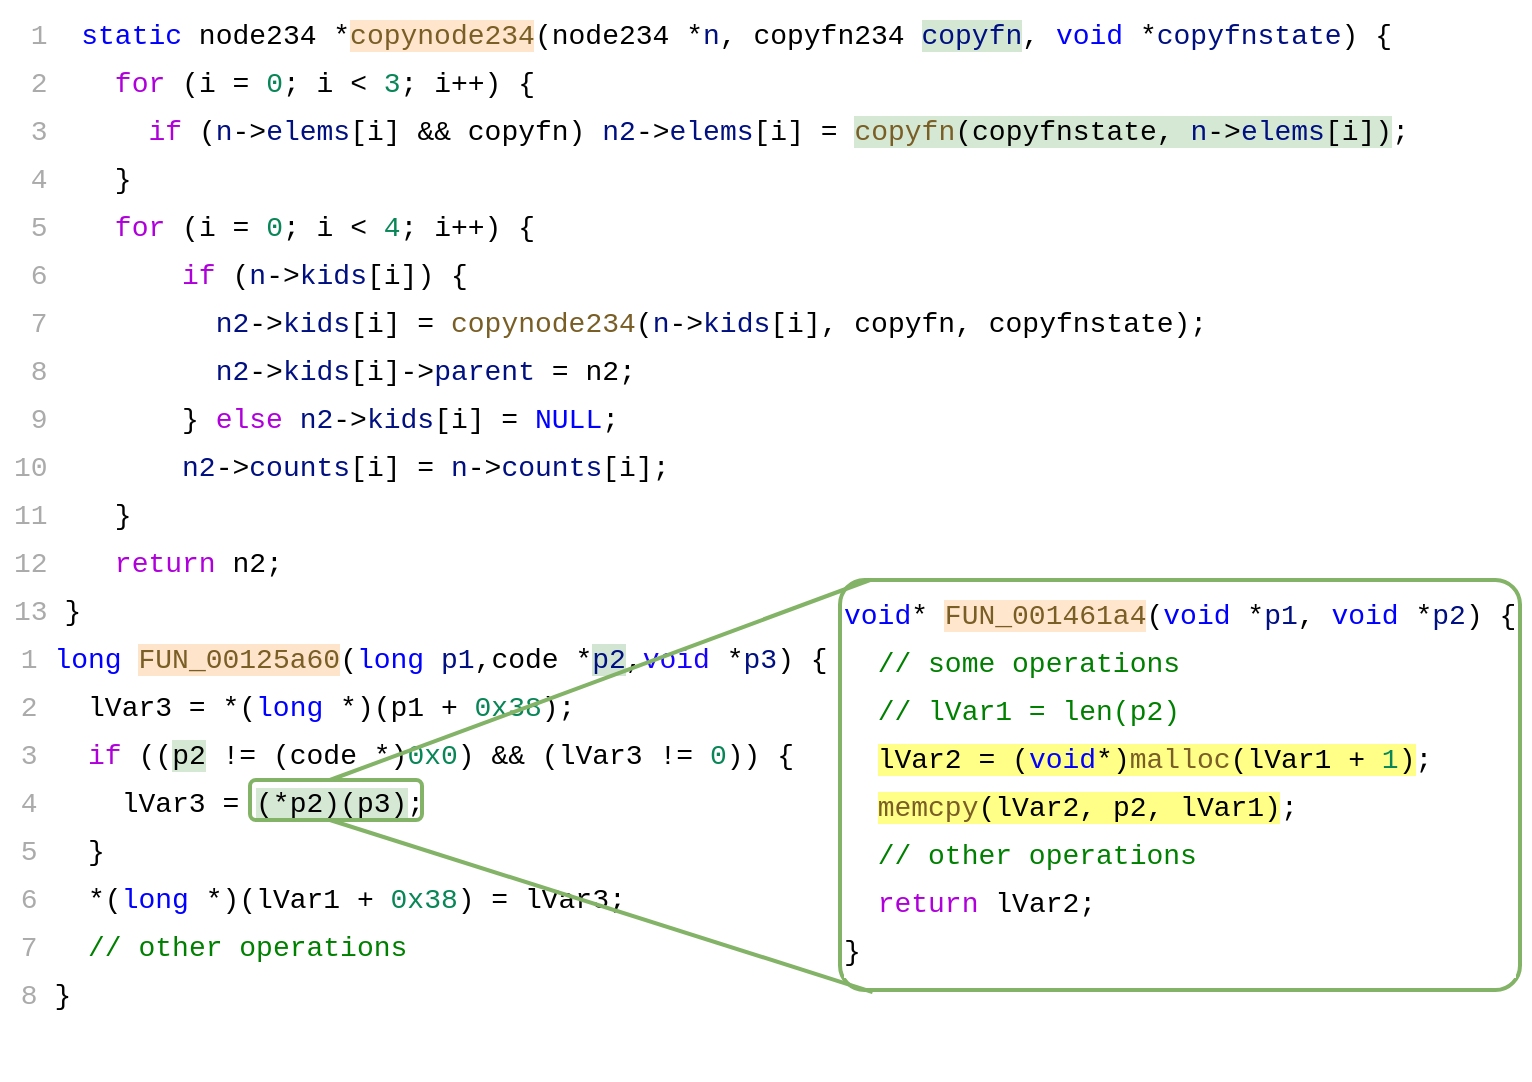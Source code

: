 <mxfile version="25.0.2">
  <diagram name="第 1 页" id="-WqR5mdXhXt3wMQ83Vlv">
    <mxGraphModel dx="1863" dy="606" grid="1" gridSize="10" guides="1" tooltips="1" connect="1" arrows="1" fold="1" page="1" pageScale="1" pageWidth="827" pageHeight="1169" math="0" shadow="0">
      <root>
        <mxCell id="0" />
        <mxCell id="1" parent="0" />
        <mxCell id="jeCvMuqjyL03XiaNAi_c-3" value="&lt;div style=&quot;&quot;&gt;&lt;pre style=&quot;&quot;&gt;&lt;div style=&quot;font-family: &amp;quot;JetBrainsMono Nerd Font&amp;quot;, Consolas, &amp;quot;Courier New&amp;quot;, monospace; line-height: 23px;&quot;&gt;&lt;div style=&quot;&quot;&gt;&lt;font style=&quot;font-size: 14px;&quot;&gt;&lt;span style=&quot;color: rgb(0, 0, 255); background-color: rgb(255, 255, 255);&quot;&gt; &lt;/span&gt;&lt;span style=&quot;background-color: rgb(255, 255, 255);&quot;&gt;&lt;font color=&quot;#ababab&quot;&gt;1&lt;/font&gt;&lt;/span&gt;&lt;span style=&quot;color: rgb(0, 0, 255); background-color: rgb(255, 255, 255);&quot;&gt; long&lt;/span&gt;&lt;span style=&quot;color: rgb(0, 0, 0); background-color: rgb(255, 255, 255);&quot;&gt; &lt;/span&gt;&lt;span style=&quot;color: rgb(121, 94, 38); background-color: rgb(253, 228, 202);&quot;&gt;FUN_00125a60&lt;/span&gt;&lt;span style=&quot;color: rgb(0, 0, 0); background-color: rgb(255, 255, 255);&quot;&gt;(&lt;/span&gt;&lt;span style=&quot;color: rgb(0, 0, 255); background-color: rgb(255, 255, 255);&quot;&gt;long&lt;/span&gt;&lt;span style=&quot;color: rgb(0, 0, 0); background-color: rgb(255, 255, 255);&quot;&gt; &lt;/span&gt;&lt;span style=&quot;color: rgb(0, 16, 128); background-color: rgb(255, 255, 255);&quot;&gt;p1&lt;/span&gt;&lt;span style=&quot;color: rgb(0, 0, 0); background-color: rgb(255, 255, 255);&quot;&gt;,code *&lt;/span&gt;&lt;span style=&quot;color: rgb(0, 16, 128); background-color: rgb(210, 229, 210);&quot;&gt;p2&lt;/span&gt;&lt;span style=&quot;background-color: rgb(255, 255, 255);&quot;&gt;,&lt;font color=&quot;#1800ff&quot;&gt;void&lt;/font&gt; *&lt;/span&gt;&lt;span style=&quot;color: rgb(0, 16, 128); background-color: rgb(255, 255, 255);&quot;&gt;p3&lt;/span&gt;&lt;span style=&quot;color: rgb(0, 0, 0); background-color: rgb(255, 255, 255);&quot;&gt;) &lt;/span&gt;&lt;/font&gt;&lt;span style=&quot;color: rgb(0, 0, 0); font-size: 14px; background-color: rgb(255, 255, 255); white-space: normal;&quot;&gt;{&lt;/span&gt;&lt;/div&gt;&lt;div style=&quot;background-color: rgb(255, 255, 255);&quot;&gt;&lt;font style=&quot;font-size: 14px;&quot;&gt; &lt;font color=&quot;#ababab&quot;&gt;2&lt;/font&gt; &amp;nbsp; lVar3 = *(&lt;span style=&quot;color: rgb(0, 0, 255);&quot;&gt;long&lt;/span&gt; *)(p1 + &lt;span style=&quot;color: rgb(9, 134, 88);&quot;&gt;0x38&lt;/span&gt;);&lt;/font&gt;&lt;/div&gt;&lt;div style=&quot;&quot;&gt;&lt;font style=&quot;font-size: 14px;&quot;&gt;&lt;span style=&quot;background-color: rgb(255, 255, 255);&quot;&gt; &lt;font color=&quot;#ababab&quot;&gt;3&lt;/font&gt; &amp;nbsp; &lt;/span&gt;&lt;span style=&quot;color: rgb(175, 0, 219); background-color: rgb(255, 255, 255);&quot;&gt;if&lt;/span&gt;&lt;span style=&quot;color: rgb(0, 0, 0); background-color: rgb(255, 255, 255);&quot;&gt; ((&lt;/span&gt;&lt;span style=&quot;color: rgb(0, 0, 0); background-color: rgb(213, 232, 212);&quot;&gt;p2&lt;/span&gt;&lt;span style=&quot;color: rgb(0, 0, 0); background-color: rgb(255, 255, 255);&quot;&gt; != (code *)&lt;/span&gt;&lt;span style=&quot;color: rgb(9, 134, 88); background-color: rgb(255, 255, 255);&quot;&gt;0x0&lt;/span&gt;&lt;span style=&quot;color: rgb(0, 0, 0); background-color: rgb(255, 255, 255);&quot;&gt;) &amp;amp;&amp;amp; (lVar3 != &lt;/span&gt;&lt;span style=&quot;color: rgb(9, 134, 88); background-color: rgb(255, 255, 255);&quot;&gt;0&lt;/span&gt;&lt;span style=&quot;color: rgb(0, 0, 0); background-color: rgb(255, 255, 255);&quot;&gt;)) {&lt;/span&gt;&lt;/font&gt;&lt;/div&gt;&lt;div style=&quot;&quot;&gt;&lt;font style=&quot;font-size: 14px;&quot;&gt;&lt;span style=&quot;background-color: rgb(255, 255, 255);&quot;&gt; &lt;font color=&quot;#ababab&quot;&gt;4&lt;/font&gt; &amp;nbsp; &amp;nbsp; lVar3 = &lt;/span&gt;&lt;span style=&quot;color: rgb(0, 0, 0); background-color: rgb(213, 232, 212);&quot;&gt;(*p2)(p3)&lt;/span&gt;&lt;span style=&quot;color: rgb(0, 0, 0); background-color: rgb(255, 255, 255);&quot;&gt;;&lt;/span&gt;&lt;/font&gt;&lt;/div&gt;&lt;div style=&quot;background-color: rgb(255, 255, 255);&quot;&gt;&lt;font style=&quot;font-size: 14px;&quot;&gt; &lt;font color=&quot;#ababab&quot;&gt;5&lt;/font&gt; &amp;nbsp; }&lt;/font&gt;&lt;/div&gt;&lt;div style=&quot;background-color: rgb(255, 255, 255);&quot;&gt;&lt;font style=&quot;font-size: 14px;&quot;&gt; &lt;font color=&quot;#ababab&quot;&gt;6&lt;/font&gt; &amp;nbsp; *(&lt;span style=&quot;color: rgb(0, 0, 255);&quot;&gt;long&lt;/span&gt; *)(lVar1 + &lt;span style=&quot;color: rgb(9, 134, 88);&quot;&gt;0x38&lt;/span&gt;) = lVar3;&lt;/font&gt;&lt;/div&gt;&lt;div style=&quot;background-color: rgb(255, 255, 255);&quot;&gt;&lt;font style=&quot;font-size: 14px;&quot;&gt; &lt;font color=&quot;#ababab&quot;&gt;7&lt;/font&gt; &amp;nbsp; &lt;span style=&quot;color: rgb(0, 128, 0);&quot;&gt;// other operations&lt;/span&gt;&lt;/font&gt;&lt;/div&gt;&lt;div style=&quot;background-color: rgb(255, 255, 255);&quot;&gt;&lt;font style=&quot;font-size: 14px;&quot;&gt; &lt;font color=&quot;#ababab&quot;&gt;8&lt;/font&gt; }&lt;/font&gt;&lt;/div&gt;&lt;/div&gt;&lt;/pre&gt;&lt;/div&gt;" style="text;whiteSpace=wrap;html=1;" parent="1" vertex="1">
          <mxGeometry x="-65" y="310" width="420" height="240" as="geometry" />
        </mxCell>
        <mxCell id="FuwG5ZofGTA1zSVKPw92-1" value="&lt;div style=&quot;font-family: &amp;quot;JetBrainsMono Nerd Font&amp;quot;, Consolas, &amp;quot;Courier New&amp;quot;, monospace; font-weight: normal; line-height: 23px; white-space: pre;&quot;&gt;&lt;div style=&quot;&quot;&gt;&lt;font style=&quot;font-size: 14px;&quot;&gt;&lt;span style=&quot;color: rgb(0, 0, 255); background-color: rgb(255, 255, 255);&quot;&gt; &lt;/span&gt;&lt;span style=&quot;background-color: rgb(255, 255, 255);&quot;&gt;&lt;font color=&quot;#ababab&quot;&gt;1&lt;/font&gt;&lt;/span&gt;&lt;span style=&quot;color: rgb(0, 0, 255); background-color: rgb(255, 255, 255);&quot;&gt;  static&lt;/span&gt;&lt;span style=&quot;color: rgb(0, 0, 0); background-color: rgb(255, 255, 255);&quot;&gt; node234 *&lt;/span&gt;&lt;span style=&quot;color: rgb(121, 94, 38); background-color: rgb(254, 229, 203);&quot;&gt;copynode234&lt;/span&gt;&lt;span style=&quot;color: rgb(0, 0, 0); background-color: rgb(255, 255, 255);&quot;&gt;(node234 *&lt;/span&gt;&lt;span style=&quot;color: rgb(0, 16, 128); background-color: rgb(255, 255, 255);&quot;&gt;n&lt;/span&gt;&lt;span style=&quot;color: rgb(0, 0, 0); background-color: rgb(255, 255, 255);&quot;&gt;, copyfn234 &lt;/span&gt;&lt;span style=&quot;color: rgb(0, 16, 128); background-color: rgb(212, 231, 211);&quot;&gt;copyfn&lt;/span&gt;&lt;span style=&quot;color: rgb(0, 0, 0); background-color: rgb(255, 255, 255);&quot;&gt;, &lt;/span&gt;&lt;span style=&quot;color: rgb(0, 0, 255); background-color: rgb(255, 255, 255);&quot;&gt;void&lt;/span&gt;&lt;span style=&quot;color: rgb(0, 0, 0); background-color: rgb(255, 255, 255);&quot;&gt; *&lt;/span&gt;&lt;span style=&quot;color: rgb(0, 16, 128); background-color: rgb(255, 255, 255);&quot;&gt;copyfnstate&lt;/span&gt;&lt;span style=&quot;color: rgb(0, 0, 0); background-color: rgb(255, 255, 255);&quot;&gt;) {&lt;/span&gt;&lt;/font&gt;&lt;/div&gt;&lt;div style=&quot;background-color: rgb(255, 255, 255);&quot;&gt;&lt;font style=&quot;font-size: 14px;&quot;&gt;&lt;span style=&quot;color: rgb(0, 0, 0);&quot;&gt;&amp;nbsp;&lt;/span&gt;&lt;font color=&quot;#ababab&quot;&gt;2&lt;/font&gt;&lt;span style=&quot;color: rgb(0, 0, 0);&quot;&gt;  &amp;nbsp; &lt;/span&gt;&lt;span style=&quot;color: rgb(175, 0, 219);&quot;&gt;for&lt;/span&gt;&lt;span style=&quot;color: rgb(0, 0, 0);&quot;&gt; (i = &lt;/span&gt;&lt;span style=&quot;color: rgb(9, 134, 88);&quot;&gt;0&lt;/span&gt;&lt;span style=&quot;color: rgb(0, 0, 0);&quot;&gt;; i &amp;lt; &lt;/span&gt;&lt;span style=&quot;color: rgb(9, 134, 88);&quot;&gt;3&lt;/span&gt;&lt;span style=&quot;color: rgb(0, 0, 0);&quot;&gt;; i++) {&lt;/span&gt;&lt;/font&gt;&lt;/div&gt;&lt;div style=&quot;&quot;&gt;&lt;font style=&quot;font-size: 14px;&quot;&gt;&lt;span style=&quot;color: rgb(0, 0, 0); background-color: rgb(255, 255, 255);&quot;&gt;&amp;nbsp;&lt;/span&gt;&lt;span style=&quot;background-color: rgb(255, 255, 255);&quot;&gt;&lt;font color=&quot;#ababab&quot;&gt;3&lt;/font&gt;&lt;/span&gt;&lt;span style=&quot;color: rgb(0, 0, 0); background-color: rgb(255, 255, 255);&quot;&gt;  &amp;nbsp; &amp;nbsp; &lt;/span&gt;&lt;span style=&quot;color: rgb(175, 0, 219); background-color: rgb(255, 255, 255);&quot;&gt;if&lt;/span&gt;&lt;span style=&quot;color: rgb(0, 0, 0); background-color: rgb(255, 255, 255);&quot;&gt; (&lt;/span&gt;&lt;span style=&quot;color: rgb(0, 16, 128); background-color: rgb(255, 255, 255);&quot;&gt;n&lt;/span&gt;&lt;span style=&quot;color: rgb(0, 0, 0); background-color: rgb(255, 255, 255);&quot;&gt;-&amp;gt;&lt;/span&gt;&lt;span style=&quot;color: rgb(0, 16, 128); background-color: rgb(255, 255, 255);&quot;&gt;elems&lt;/span&gt;&lt;span style=&quot;color: rgb(0, 0, 0); background-color: rgb(255, 255, 255);&quot;&gt;[i] &amp;amp;&amp;amp; copyfn) &lt;/span&gt;&lt;span style=&quot;color: rgb(0, 16, 128); background-color: rgb(255, 255, 255);&quot;&gt;n2&lt;/span&gt;&lt;span style=&quot;color: rgb(0, 0, 0); background-color: rgb(255, 255, 255);&quot;&gt;-&amp;gt;&lt;/span&gt;&lt;span style=&quot;color: rgb(0, 16, 128); background-color: rgb(255, 255, 255);&quot;&gt;elems&lt;/span&gt;&lt;span style=&quot;color: rgb(0, 0, 0); background-color: rgb(255, 255, 255);&quot;&gt;[i] = &lt;/span&gt;&lt;span style=&quot;color: rgb(0, 0, 0); background-color: rgb(213, 232, 212);&quot;&gt;&lt;span style=&quot;color: rgb(121, 94, 38);&quot;&gt;copyfn&lt;/span&gt;&lt;span style=&quot;color: rgb(0, 0, 0);&quot;&gt;(copyfnstate, &lt;/span&gt;&lt;span style=&quot;color: rgb(0, 16, 128);&quot;&gt;n&lt;/span&gt;&lt;span style=&quot;color: rgb(0, 0, 0);&quot;&gt;-&amp;gt;&lt;/span&gt;&lt;span style=&quot;color: rgb(0, 16, 128);&quot;&gt;elems&lt;/span&gt;&lt;/span&gt;&lt;span style=&quot;color: rgb(0, 0, 0);&quot;&gt;&lt;span style=&quot;background-color: rgb(213, 232, 212);&quot;&gt;[i])&lt;/span&gt;&lt;span style=&quot;background-color: rgb(255, 255, 255);&quot;&gt;;&lt;/span&gt;&lt;/span&gt;&lt;/font&gt;&lt;/div&gt;&lt;div style=&quot;background-color: rgb(255, 255, 255);&quot;&gt;&lt;font style=&quot;font-size: 14px;&quot;&gt;&amp;nbsp;&lt;font color=&quot;#ababab&quot;&gt;4&lt;/font&gt;  &amp;nbsp; }&lt;/font&gt;&lt;/div&gt;&lt;div style=&quot;background-color: rgb(255, 255, 255);&quot;&gt;&lt;font style=&quot;font-size: 14px;&quot;&gt;&lt;span style=&quot;color: rgb(0, 0, 0);&quot;&gt;&amp;nbsp;&lt;/span&gt;&lt;font color=&quot;#ababab&quot;&gt;5&lt;/font&gt;&lt;span style=&quot;color: rgb(0, 0, 0);&quot;&gt;  &amp;nbsp; &lt;/span&gt;&lt;span style=&quot;color: rgb(175, 0, 219);&quot;&gt;for&lt;/span&gt;&lt;span style=&quot;color: rgb(0, 0, 0);&quot;&gt; (i = &lt;/span&gt;&lt;span style=&quot;color: rgb(9, 134, 88);&quot;&gt;0&lt;/span&gt;&lt;span style=&quot;color: rgb(0, 0, 0);&quot;&gt;; i &amp;lt; &lt;/span&gt;&lt;span style=&quot;color: rgb(9, 134, 88);&quot;&gt;4&lt;/span&gt;&lt;span style=&quot;color: rgb(0, 0, 0);&quot;&gt;; i++) {&lt;/span&gt;&lt;/font&gt;&lt;/div&gt;&lt;div style=&quot;background-color: rgb(255, 255, 255);&quot;&gt;&lt;font style=&quot;font-size: 14px;&quot;&gt;&lt;span style=&quot;color: rgb(0, 0, 0);&quot;&gt;&amp;nbsp;&lt;/span&gt;&lt;font color=&quot;#ababab&quot;&gt;6&lt;/font&gt;&lt;span style=&quot;color: rgb(0, 0, 0);&quot;&gt;  &amp;nbsp; &amp;nbsp; &amp;nbsp; &lt;/span&gt;&lt;span style=&quot;color: rgb(175, 0, 219);&quot;&gt;if&lt;/span&gt;&lt;span style=&quot;color: rgb(0, 0, 0);&quot;&gt; (&lt;/span&gt;&lt;span style=&quot;color: rgb(0, 16, 128);&quot;&gt;n&lt;/span&gt;&lt;span style=&quot;color: rgb(0, 0, 0);&quot;&gt;-&amp;gt;&lt;/span&gt;&lt;span style=&quot;color: rgb(0, 16, 128);&quot;&gt;kids&lt;/span&gt;&lt;span style=&quot;color: rgb(0, 0, 0);&quot;&gt;[i]) {&lt;/span&gt;&lt;/font&gt;&lt;/div&gt;&lt;div style=&quot;background-color: rgb(255, 255, 255);&quot;&gt;&lt;font style=&quot;font-size: 14px;&quot;&gt;&lt;span style=&quot;color: rgb(0, 0, 0);&quot;&gt;&amp;nbsp;&lt;/span&gt;&lt;font color=&quot;#ababab&quot;&gt;7&lt;/font&gt;&lt;span style=&quot;color: rgb(0, 0, 0);&quot;&gt;  &amp;nbsp; &amp;nbsp; &amp;nbsp; &amp;nbsp; &lt;/span&gt;&lt;span style=&quot;color: rgb(0, 16, 128);&quot;&gt;n2&lt;/span&gt;&lt;span style=&quot;color: rgb(0, 0, 0);&quot;&gt;-&amp;gt;&lt;/span&gt;&lt;span style=&quot;color: rgb(0, 16, 128);&quot;&gt;kids&lt;/span&gt;&lt;span style=&quot;color: rgb(0, 0, 0);&quot;&gt;[i] = &lt;/span&gt;&lt;span style=&quot;color: rgb(121, 94, 38);&quot;&gt;copynode234&lt;/span&gt;&lt;span style=&quot;color: rgb(0, 0, 0);&quot;&gt;(&lt;/span&gt;&lt;span style=&quot;color: rgb(0, 16, 128);&quot;&gt;n&lt;/span&gt;&lt;span style=&quot;color: rgb(0, 0, 0);&quot;&gt;-&amp;gt;&lt;/span&gt;&lt;span style=&quot;color: rgb(0, 16, 128);&quot;&gt;kids&lt;/span&gt;&lt;span style=&quot;color: rgb(0, 0, 0);&quot;&gt;[i], copyfn, copyfnstate);&lt;/span&gt;&lt;/font&gt;&lt;/div&gt;&lt;div style=&quot;background-color: rgb(255, 255, 255);&quot;&gt;&lt;font style=&quot;font-size: 14px;&quot;&gt;&lt;span style=&quot;color: rgb(0, 0, 0);&quot;&gt;&amp;nbsp;&lt;/span&gt;&lt;font color=&quot;#ababab&quot;&gt;8&lt;/font&gt;&lt;span style=&quot;color: rgb(0, 0, 0);&quot;&gt;  &amp;nbsp; &amp;nbsp; &amp;nbsp; &amp;nbsp; &lt;/span&gt;&lt;span style=&quot;color: rgb(0, 16, 128);&quot;&gt;n2&lt;/span&gt;&lt;span style=&quot;color: rgb(0, 0, 0);&quot;&gt;-&amp;gt;&lt;/span&gt;&lt;span style=&quot;color: rgb(0, 16, 128);&quot;&gt;kids&lt;/span&gt;&lt;span style=&quot;color: rgb(0, 0, 0);&quot;&gt;[i]-&amp;gt;&lt;/span&gt;&lt;span style=&quot;color: rgb(0, 16, 128);&quot;&gt;parent&lt;/span&gt;&lt;span style=&quot;color: rgb(0, 0, 0);&quot;&gt; = n2;&lt;/span&gt;&lt;/font&gt;&lt;/div&gt;&lt;div style=&quot;background-color: rgb(255, 255, 255);&quot;&gt;&lt;font style=&quot;font-size: 14px;&quot;&gt;&lt;span style=&quot;color: rgb(0, 0, 0);&quot;&gt;&amp;nbsp;&lt;/span&gt;&lt;font color=&quot;#ababab&quot;&gt;9&lt;/font&gt;&lt;span style=&quot;color: rgb(0, 0, 0);&quot;&gt;  &amp;nbsp; &amp;nbsp; &amp;nbsp; } &lt;/span&gt;&lt;span style=&quot;color: rgb(175, 0, 219);&quot;&gt;else&lt;/span&gt;&lt;span style=&quot;color: rgb(0, 0, 0);&quot;&gt; &lt;/span&gt;&lt;span style=&quot;color: rgb(0, 16, 128);&quot;&gt;n2&lt;/span&gt;&lt;span style=&quot;color: rgb(0, 0, 0);&quot;&gt;-&amp;gt;&lt;/span&gt;&lt;span style=&quot;color: rgb(0, 16, 128);&quot;&gt;kids&lt;/span&gt;&lt;span style=&quot;color: rgb(0, 0, 0);&quot;&gt;[i] = &lt;/span&gt;&lt;span style=&quot;color: rgb(0, 0, 255);&quot;&gt;NULL&lt;/span&gt;&lt;span style=&quot;color: rgb(0, 0, 0);&quot;&gt;;&lt;/span&gt;&lt;/font&gt;&lt;/div&gt;&lt;div style=&quot;background-color: rgb(255, 255, 255);&quot;&gt;&lt;font style=&quot;font-size: 14px;&quot;&gt;&lt;font color=&quot;#ababab&quot;&gt;10&lt;/font&gt;&lt;span style=&quot;color: rgb(0, 0, 0);&quot;&gt;  &amp;nbsp; &amp;nbsp; &amp;nbsp; &lt;/span&gt;&lt;span style=&quot;color: rgb(0, 16, 128);&quot;&gt;n2&lt;/span&gt;&lt;span style=&quot;color: rgb(0, 0, 0);&quot;&gt;-&amp;gt;&lt;/span&gt;&lt;span style=&quot;color: rgb(0, 16, 128);&quot;&gt;counts&lt;/span&gt;&lt;span style=&quot;color: rgb(0, 0, 0);&quot;&gt;[i] = &lt;/span&gt;&lt;span style=&quot;color: rgb(0, 16, 128);&quot;&gt;n&lt;/span&gt;&lt;span style=&quot;color: rgb(0, 0, 0);&quot;&gt;-&amp;gt;&lt;/span&gt;&lt;span style=&quot;color: rgb(0, 16, 128);&quot;&gt;counts&lt;/span&gt;&lt;span style=&quot;color: rgb(0, 0, 0);&quot;&gt;[i];&lt;/span&gt;&lt;/font&gt;&lt;/div&gt;&lt;div style=&quot;background-color: rgb(255, 255, 255);&quot;&gt;&lt;font style=&quot;font-size: 14px;&quot;&gt;&lt;font color=&quot;#ababab&quot;&gt;11&lt;/font&gt;&amp;nbsp; &amp;nbsp; }&lt;/font&gt;&lt;/div&gt;&lt;div style=&quot;background-color: rgb(255, 255, 255);&quot;&gt;&lt;font style=&quot;font-size: 14px;&quot;&gt;&lt;font color=&quot;#ababab&quot;&gt;12&lt;/font&gt;&lt;span style=&quot;color: rgb(0, 0, 0);&quot;&gt;&amp;nbsp;&amp;nbsp;  &lt;/span&gt;&lt;span style=&quot;color: rgb(175, 0, 219);&quot;&gt;return&lt;/span&gt;&lt;span style=&quot;color: rgb(0, 0, 0);&quot;&gt; n2;&lt;/span&gt;&lt;/font&gt;&lt;/div&gt;&lt;div style=&quot;background-color: rgb(255, 255, 255);&quot;&gt;&lt;font style=&quot;font-size: 14px;&quot;&gt;&lt;font color=&quot;#ababab&quot;&gt;13&lt;/font&gt; }&lt;/font&gt;&lt;/div&gt;&lt;/div&gt;" style="text;whiteSpace=wrap;html=1;" vertex="1" parent="1">
          <mxGeometry x="-60" y="10" width="760" height="320" as="geometry" />
        </mxCell>
        <mxCell id="FuwG5ZofGTA1zSVKPw92-3" value="&lt;div style=&quot;color: rgb(0, 0, 0); font-family: &amp;quot;JetBrainsMono Nerd Font&amp;quot;, Consolas, &amp;quot;Courier New&amp;quot;, monospace; font-weight: normal; line-height: 23px; white-space: pre;&quot;&gt;&lt;div style=&quot;&quot;&gt;&lt;div style=&quot;line-height: 23px;&quot;&gt;&lt;div style=&quot;&quot;&gt;&lt;font style=&quot;font-size: 14px;&quot;&gt;&lt;span style=&quot;background-color: rgb(255, 255, 255); color: rgb(0, 0, 255);&quot;&gt;void&lt;/span&gt;&lt;span style=&quot;background-color: rgb(255, 255, 255);&quot;&gt;* &lt;/span&gt;&lt;span style=&quot;color: rgb(121, 94, 38); background-color: rgb(255, 230, 204);&quot;&gt;FUN_001461a4&lt;/span&gt;&lt;span style=&quot;background-color: rgb(255, 255, 255);&quot;&gt;(&lt;/span&gt;&lt;span style=&quot;background-color: rgb(255, 255, 255); color: rgb(0, 0, 255);&quot;&gt;void&lt;/span&gt;&lt;span style=&quot;background-color: rgb(255, 255, 255);&quot;&gt; *&lt;/span&gt;&lt;span style=&quot;background-color: rgb(255, 255, 255); color: rgb(0, 16, 128);&quot;&gt;p1&lt;/span&gt;&lt;span style=&quot;background-color: rgb(255, 255, 255);&quot;&gt;, &lt;/span&gt;&lt;span style=&quot;background-color: rgb(255, 255, 255); color: rgb(0, 0, 255);&quot;&gt;void&lt;/span&gt;&lt;span style=&quot;background-color: rgb(255, 255, 255);&quot;&gt; *&lt;/span&gt;&lt;span style=&quot;background-color: rgb(255, 255, 255); color: rgb(0, 16, 128);&quot;&gt;p2&lt;/span&gt;&lt;span style=&quot;background-color: rgb(255, 255, 255);&quot;&gt;) {&lt;/span&gt;&lt;/font&gt;&lt;/div&gt;&lt;div style=&quot;background-color: rgb(255, 255, 255);&quot;&gt;&lt;font style=&quot;font-size: 14px;&quot;&gt;&amp;nbsp; &lt;span style=&quot;color: #008000;&quot;&gt;// some operations&lt;/span&gt;&lt;/font&gt;&lt;/div&gt;&lt;div style=&quot;background-color: rgb(255, 255, 255);&quot;&gt;&lt;font style=&quot;font-size: 14px;&quot;&gt;&amp;nbsp; &lt;span style=&quot;color: #008000;&quot;&gt;// lVar1 = len(p2)&lt;/span&gt;&lt;/font&gt;&lt;/div&gt;&lt;div style=&quot;&quot;&gt;&lt;font style=&quot;font-size: 14px;&quot;&gt;&lt;span style=&quot;background-color: rgb(255, 255, 255);&quot;&gt;&amp;nbsp; &lt;/span&gt;&lt;span style=&quot;background-color: rgb(255, 255, 136);&quot;&gt;lVar2 = (&lt;span style=&quot;color: rgb(0, 0, 255);&quot;&gt;void&lt;/span&gt;*)&lt;span style=&quot;color: rgb(121, 94, 38);&quot;&gt;malloc&lt;/span&gt;(lVar1 + &lt;span style=&quot;color: rgb(9, 134, 88);&quot;&gt;1&lt;/span&gt;)&lt;/span&gt;&lt;span style=&quot;background-color: rgb(255, 255, 255);&quot;&gt;;&lt;/span&gt;&lt;/font&gt;&lt;/div&gt;&lt;div style=&quot;&quot;&gt;&lt;font style=&quot;font-size: 14px;&quot;&gt;&lt;span style=&quot;background-color: rgb(255, 255, 255);&quot;&gt;&amp;nbsp; &lt;/span&gt;&lt;span style=&quot;background-color: rgb(255, 255, 136);&quot;&gt;&lt;span style=&quot;color: rgb(121, 94, 38);&quot;&gt;memcpy&lt;/span&gt;(lVar2, p2, lVar1)&lt;/span&gt;&lt;span style=&quot;background-color: rgb(255, 255, 255);&quot;&gt;;&lt;/span&gt;&lt;/font&gt;&lt;/div&gt;&lt;div style=&quot;background-color: rgb(255, 255, 255);&quot;&gt;&lt;font style=&quot;font-size: 14px;&quot;&gt;&amp;nbsp; &lt;span style=&quot;color: #008000;&quot;&gt;// other operations&lt;/span&gt;&lt;/font&gt;&lt;/div&gt;&lt;div style=&quot;background-color: rgb(255, 255, 255);&quot;&gt;&lt;font style=&quot;font-size: 14px;&quot;&gt;&amp;nbsp; &lt;span style=&quot;color: #af00db;&quot;&gt;return&lt;/span&gt; lVar2;&lt;/font&gt;&lt;/div&gt;&lt;div style=&quot;background-color: rgb(255, 255, 255);&quot;&gt;&lt;font style=&quot;font-size: 14px;&quot;&gt;}&lt;/font&gt;&lt;/div&gt;&lt;/div&gt;&lt;/div&gt;&lt;/div&gt;" style="text;whiteSpace=wrap;html=1;fillColor=none;strokeColor=#82b366;strokeWidth=2;rounded=1;arcSize=6;" vertex="1" parent="1">
          <mxGeometry x="355" y="300" width="340" height="205" as="geometry" />
        </mxCell>
        <mxCell id="FuwG5ZofGTA1zSVKPw92-9" value="" style="rounded=1;whiteSpace=wrap;html=1;fillColor=none;strokeColor=#82b366;strokeWidth=2;" vertex="1" parent="1">
          <mxGeometry x="60" y="400" width="86" height="20" as="geometry" />
        </mxCell>
        <mxCell id="FuwG5ZofGTA1zSVKPw92-10" value="" style="endArrow=none;html=1;rounded=0;entryX=0.048;entryY=1.005;entryDx=0;entryDy=0;strokeWidth=2;fillColor=#d5e8d4;strokeColor=#82b366;entryPerimeter=0;" edge="1" parent="1" target="FuwG5ZofGTA1zSVKPw92-3">
          <mxGeometry width="50" height="50" relative="1" as="geometry">
            <mxPoint x="100" y="420" as="sourcePoint" />
            <mxPoint x="150" y="370" as="targetPoint" />
          </mxGeometry>
        </mxCell>
        <mxCell id="FuwG5ZofGTA1zSVKPw92-11" value="" style="endArrow=none;html=1;rounded=0;fillColor=#d5e8d4;strokeColor=#82b366;strokeWidth=2;" edge="1" parent="1">
          <mxGeometry width="50" height="50" relative="1" as="geometry">
            <mxPoint x="100" y="400" as="sourcePoint" />
            <mxPoint x="370" y="300" as="targetPoint" />
          </mxGeometry>
        </mxCell>
      </root>
    </mxGraphModel>
  </diagram>
</mxfile>
